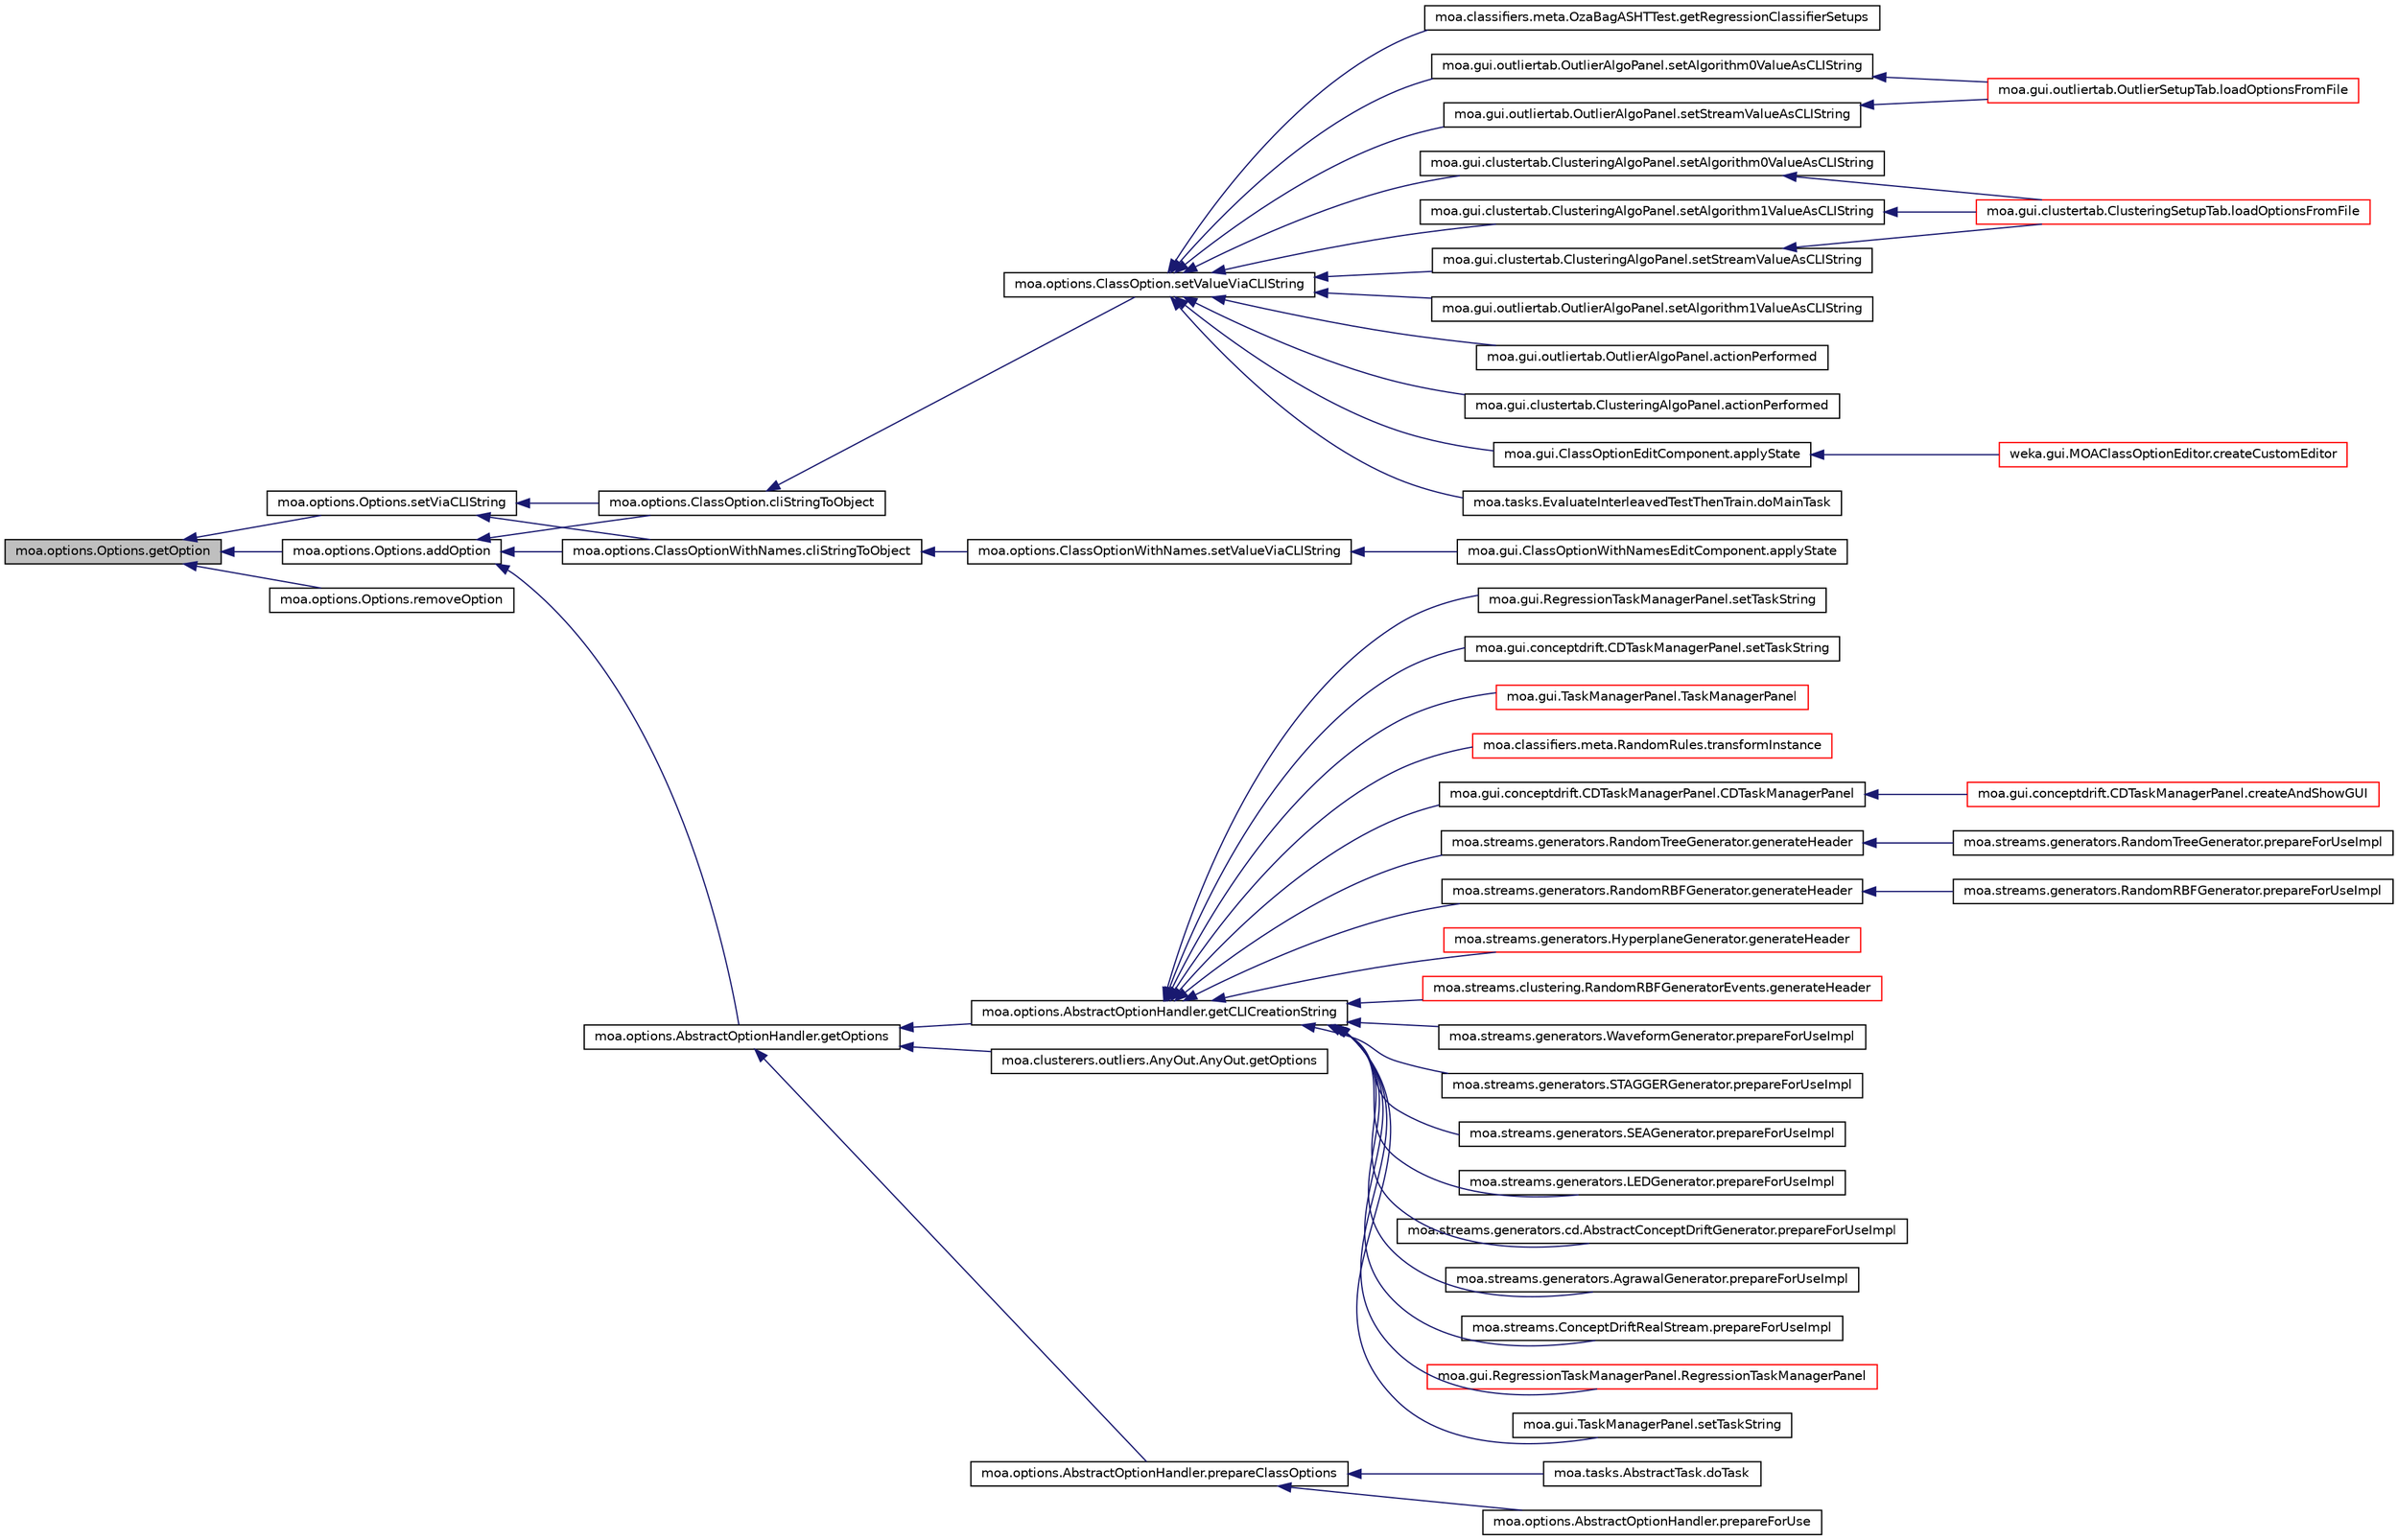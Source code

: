 digraph G
{
  edge [fontname="Helvetica",fontsize="10",labelfontname="Helvetica",labelfontsize="10"];
  node [fontname="Helvetica",fontsize="10",shape=record];
  rankdir=LR;
  Node1 [label="moa.options.Options.getOption",height=0.2,width=0.4,color="black", fillcolor="grey75", style="filled" fontcolor="black"];
  Node1 -> Node2 [dir=back,color="midnightblue",fontsize="10",style="solid",fontname="Helvetica"];
  Node2 [label="moa.options.Options.addOption",height=0.2,width=0.4,color="black", fillcolor="white", style="filled",URL="$classmoa_1_1options_1_1Options.html#a1886243eaecde00151eb2787c6501d6f"];
  Node2 -> Node3 [dir=back,color="midnightblue",fontsize="10",style="solid",fontname="Helvetica"];
  Node3 [label="moa.options.ClassOptionWithNames.cliStringToObject",height=0.2,width=0.4,color="black", fillcolor="white", style="filled",URL="$classmoa_1_1options_1_1ClassOptionWithNames.html#a3bcbce1a8af1466acd5f1c9935092cf3"];
  Node3 -> Node4 [dir=back,color="midnightblue",fontsize="10",style="solid",fontname="Helvetica"];
  Node4 [label="moa.options.ClassOptionWithNames.setValueViaCLIString",height=0.2,width=0.4,color="black", fillcolor="white", style="filled",URL="$classmoa_1_1options_1_1ClassOptionWithNames.html#a86c0d4dfbe223ffee8b9eb874bbbf7c1",tooltip="Sets value of this option via the Command Line Interface text."];
  Node4 -> Node5 [dir=back,color="midnightblue",fontsize="10",style="solid",fontname="Helvetica"];
  Node5 [label="moa.gui.ClassOptionWithNamesEditComponent.applyState",height=0.2,width=0.4,color="black", fillcolor="white", style="filled",URL="$classmoa_1_1gui_1_1ClassOptionWithNamesEditComponent.html#a5db2d287f329c56d44962990667f5410",tooltip="This method applies the state."];
  Node2 -> Node6 [dir=back,color="midnightblue",fontsize="10",style="solid",fontname="Helvetica"];
  Node6 [label="moa.options.ClassOption.cliStringToObject",height=0.2,width=0.4,color="black", fillcolor="white", style="filled",URL="$classmoa_1_1options_1_1ClassOption.html#a53dc498910eecec509406522b9058796"];
  Node6 -> Node7 [dir=back,color="midnightblue",fontsize="10",style="solid",fontname="Helvetica"];
  Node7 [label="moa.options.ClassOption.setValueViaCLIString",height=0.2,width=0.4,color="black", fillcolor="white", style="filled",URL="$classmoa_1_1options_1_1ClassOption.html#a4b6c97afce0094039ecdb5dc62ceff86",tooltip="Sets value of this option via the Command Line Interface text."];
  Node7 -> Node8 [dir=back,color="midnightblue",fontsize="10",style="solid",fontname="Helvetica"];
  Node8 [label="moa.gui.outliertab.OutlierAlgoPanel.actionPerformed",height=0.2,width=0.4,color="black", fillcolor="white", style="filled",URL="$classmoa_1_1gui_1_1outliertab_1_1OutlierAlgoPanel.html#a1de6e7cec7fbed63d898ee3f6555f41b"];
  Node7 -> Node9 [dir=back,color="midnightblue",fontsize="10",style="solid",fontname="Helvetica"];
  Node9 [label="moa.gui.clustertab.ClusteringAlgoPanel.actionPerformed",height=0.2,width=0.4,color="black", fillcolor="white", style="filled",URL="$classmoa_1_1gui_1_1clustertab_1_1ClusteringAlgoPanel.html#a9b96fbc9aab65ebfb9894554fa4e1ee0"];
  Node7 -> Node10 [dir=back,color="midnightblue",fontsize="10",style="solid",fontname="Helvetica"];
  Node10 [label="moa.gui.ClassOptionEditComponent.applyState",height=0.2,width=0.4,color="black", fillcolor="white", style="filled",URL="$classmoa_1_1gui_1_1ClassOptionEditComponent.html#a6ee516d6bc0c1bb10374a09a06357d56",tooltip="This method applies the state."];
  Node10 -> Node11 [dir=back,color="midnightblue",fontsize="10",style="solid",fontname="Helvetica"];
  Node11 [label="weka.gui.MOAClassOptionEditor.createCustomEditor",height=0.2,width=0.4,color="red", fillcolor="white", style="filled",URL="$classweka_1_1gui_1_1MOAClassOptionEditor.html#a8a04e27765e7289109223851472fd76b",tooltip="Creates the custom editor."];
  Node7 -> Node12 [dir=back,color="midnightblue",fontsize="10",style="solid",fontname="Helvetica"];
  Node12 [label="moa.tasks.EvaluateInterleavedTestThenTrain.doMainTask",height=0.2,width=0.4,color="black", fillcolor="white", style="filled",URL="$classmoa_1_1tasks_1_1EvaluateInterleavedTestThenTrain.html#a6b487518dd5bfdc97abe37263f725610",tooltip="This method performs this task."];
  Node7 -> Node13 [dir=back,color="midnightblue",fontsize="10",style="solid",fontname="Helvetica"];
  Node13 [label="moa.classifiers.meta.OzaBagASHTTest.getRegressionClassifierSetups",height=0.2,width=0.4,color="black", fillcolor="white", style="filled",URL="$classmoa_1_1classifiers_1_1meta_1_1OzaBagASHTTest.html#a1e082689c4776ded59ed90c6df7d4167",tooltip="Returns the classifier setups to use in the regression test."];
  Node7 -> Node14 [dir=back,color="midnightblue",fontsize="10",style="solid",fontname="Helvetica"];
  Node14 [label="moa.gui.outliertab.OutlierAlgoPanel.setAlgorithm0ValueAsCLIString",height=0.2,width=0.4,color="black", fillcolor="white", style="filled",URL="$classmoa_1_1gui_1_1outliertab_1_1OutlierAlgoPanel.html#a6d68933d2ae0c839785332094f4a93e2"];
  Node14 -> Node15 [dir=back,color="midnightblue",fontsize="10",style="solid",fontname="Helvetica"];
  Node15 [label="moa.gui.outliertab.OutlierSetupTab.loadOptionsFromFile",height=0.2,width=0.4,color="red", fillcolor="white", style="filled",URL="$classmoa_1_1gui_1_1outliertab_1_1OutlierSetupTab.html#ab744a49dfe1df8be6d598aaffa19028e"];
  Node7 -> Node16 [dir=back,color="midnightblue",fontsize="10",style="solid",fontname="Helvetica"];
  Node16 [label="moa.gui.clustertab.ClusteringAlgoPanel.setAlgorithm0ValueAsCLIString",height=0.2,width=0.4,color="black", fillcolor="white", style="filled",URL="$classmoa_1_1gui_1_1clustertab_1_1ClusteringAlgoPanel.html#aac9cbd074cc56ea10050aea5b42eacdd"];
  Node16 -> Node17 [dir=back,color="midnightblue",fontsize="10",style="solid",fontname="Helvetica"];
  Node17 [label="moa.gui.clustertab.ClusteringSetupTab.loadOptionsFromFile",height=0.2,width=0.4,color="red", fillcolor="white", style="filled",URL="$classmoa_1_1gui_1_1clustertab_1_1ClusteringSetupTab.html#a8c8336c23f48a5a776ec85752ad3541e"];
  Node7 -> Node18 [dir=back,color="midnightblue",fontsize="10",style="solid",fontname="Helvetica"];
  Node18 [label="moa.gui.outliertab.OutlierAlgoPanel.setAlgorithm1ValueAsCLIString",height=0.2,width=0.4,color="black", fillcolor="white", style="filled",URL="$classmoa_1_1gui_1_1outliertab_1_1OutlierAlgoPanel.html#a4dec209c4441a29f0ce6066e352af649"];
  Node7 -> Node19 [dir=back,color="midnightblue",fontsize="10",style="solid",fontname="Helvetica"];
  Node19 [label="moa.gui.clustertab.ClusteringAlgoPanel.setAlgorithm1ValueAsCLIString",height=0.2,width=0.4,color="black", fillcolor="white", style="filled",URL="$classmoa_1_1gui_1_1clustertab_1_1ClusteringAlgoPanel.html#a4d4a7f0bd1adc52b444e7f7db5956f23"];
  Node19 -> Node17 [dir=back,color="midnightblue",fontsize="10",style="solid",fontname="Helvetica"];
  Node7 -> Node20 [dir=back,color="midnightblue",fontsize="10",style="solid",fontname="Helvetica"];
  Node20 [label="moa.gui.outliertab.OutlierAlgoPanel.setStreamValueAsCLIString",height=0.2,width=0.4,color="black", fillcolor="white", style="filled",URL="$classmoa_1_1gui_1_1outliertab_1_1OutlierAlgoPanel.html#ac1ee5f3af5be0ed092b31021fa76271c"];
  Node20 -> Node15 [dir=back,color="midnightblue",fontsize="10",style="solid",fontname="Helvetica"];
  Node7 -> Node21 [dir=back,color="midnightblue",fontsize="10",style="solid",fontname="Helvetica"];
  Node21 [label="moa.gui.clustertab.ClusteringAlgoPanel.setStreamValueAsCLIString",height=0.2,width=0.4,color="black", fillcolor="white", style="filled",URL="$classmoa_1_1gui_1_1clustertab_1_1ClusteringAlgoPanel.html#a911d281bb71fd384951ae0a8c3eb02ed"];
  Node21 -> Node17 [dir=back,color="midnightblue",fontsize="10",style="solid",fontname="Helvetica"];
  Node2 -> Node22 [dir=back,color="midnightblue",fontsize="10",style="solid",fontname="Helvetica"];
  Node22 [label="moa.options.AbstractOptionHandler.getOptions",height=0.2,width=0.4,color="black", fillcolor="white", style="filled",URL="$classmoa_1_1options_1_1AbstractOptionHandler.html#a7ba82c22a57694b00d317d345f1fa317",tooltip="Gets the options of this object."];
  Node22 -> Node23 [dir=back,color="midnightblue",fontsize="10",style="solid",fontname="Helvetica"];
  Node23 [label="moa.options.AbstractOptionHandler.getCLICreationString",height=0.2,width=0.4,color="black", fillcolor="white", style="filled",URL="$classmoa_1_1options_1_1AbstractOptionHandler.html#aeaeb9c80ecb2664eff34245d98464890",tooltip="Gets the Command Line Interface text to create the object."];
  Node23 -> Node24 [dir=back,color="midnightblue",fontsize="10",style="solid",fontname="Helvetica"];
  Node24 [label="moa.gui.conceptdrift.CDTaskManagerPanel.CDTaskManagerPanel",height=0.2,width=0.4,color="black", fillcolor="white", style="filled",URL="$classmoa_1_1gui_1_1conceptdrift_1_1CDTaskManagerPanel.html#a04f4ae3de268d7b0ae19682dafc4d06d"];
  Node24 -> Node25 [dir=back,color="midnightblue",fontsize="10",style="solid",fontname="Helvetica"];
  Node25 [label="moa.gui.conceptdrift.CDTaskManagerPanel.createAndShowGUI",height=0.2,width=0.4,color="red", fillcolor="white", style="filled",URL="$classmoa_1_1gui_1_1conceptdrift_1_1CDTaskManagerPanel.html#a4304e684dc5c1b3753d2db5862be5ecf"];
  Node23 -> Node26 [dir=back,color="midnightblue",fontsize="10",style="solid",fontname="Helvetica"];
  Node26 [label="moa.streams.generators.RandomTreeGenerator.generateHeader",height=0.2,width=0.4,color="black", fillcolor="white", style="filled",URL="$classmoa_1_1streams_1_1generators_1_1RandomTreeGenerator.html#a66dffd83ba56ad61cad6a65478eae8ea"];
  Node26 -> Node27 [dir=back,color="midnightblue",fontsize="10",style="solid",fontname="Helvetica"];
  Node27 [label="moa.streams.generators.RandomTreeGenerator.prepareForUseImpl",height=0.2,width=0.4,color="black", fillcolor="white", style="filled",URL="$classmoa_1_1streams_1_1generators_1_1RandomTreeGenerator.html#ace86a98117d53942f96942b136854349",tooltip="This method describes the implementation of how to prepare this object for use."];
  Node23 -> Node28 [dir=back,color="midnightblue",fontsize="10",style="solid",fontname="Helvetica"];
  Node28 [label="moa.streams.generators.RandomRBFGenerator.generateHeader",height=0.2,width=0.4,color="black", fillcolor="white", style="filled",URL="$classmoa_1_1streams_1_1generators_1_1RandomRBFGenerator.html#af7daae460d9d51efd4c5dbec66aee18b"];
  Node28 -> Node29 [dir=back,color="midnightblue",fontsize="10",style="solid",fontname="Helvetica"];
  Node29 [label="moa.streams.generators.RandomRBFGenerator.prepareForUseImpl",height=0.2,width=0.4,color="black", fillcolor="white", style="filled",URL="$classmoa_1_1streams_1_1generators_1_1RandomRBFGenerator.html#a2173cb206ccf84401a7dd8d31256d5fd",tooltip="This method describes the implementation of how to prepare this object for use."];
  Node23 -> Node30 [dir=back,color="midnightblue",fontsize="10",style="solid",fontname="Helvetica"];
  Node30 [label="moa.streams.generators.HyperplaneGenerator.generateHeader",height=0.2,width=0.4,color="red", fillcolor="white", style="filled",URL="$classmoa_1_1streams_1_1generators_1_1HyperplaneGenerator.html#a66d86c9f9641ff5c92bccaa398c408a2"];
  Node23 -> Node31 [dir=back,color="midnightblue",fontsize="10",style="solid",fontname="Helvetica"];
  Node31 [label="moa.streams.clustering.RandomRBFGeneratorEvents.generateHeader",height=0.2,width=0.4,color="red", fillcolor="white", style="filled",URL="$classmoa_1_1streams_1_1clustering_1_1RandomRBFGeneratorEvents.html#a5f12d1770b44325e0292c23d5a12868e"];
  Node23 -> Node32 [dir=back,color="midnightblue",fontsize="10",style="solid",fontname="Helvetica"];
  Node32 [label="moa.streams.generators.WaveformGenerator.prepareForUseImpl",height=0.2,width=0.4,color="black", fillcolor="white", style="filled",URL="$classmoa_1_1streams_1_1generators_1_1WaveformGenerator.html#ad02fd588707df9fe6f7261b973150c8a",tooltip="This method describes the implementation of how to prepare this object for use."];
  Node23 -> Node33 [dir=back,color="midnightblue",fontsize="10",style="solid",fontname="Helvetica"];
  Node33 [label="moa.streams.generators.STAGGERGenerator.prepareForUseImpl",height=0.2,width=0.4,color="black", fillcolor="white", style="filled",URL="$classmoa_1_1streams_1_1generators_1_1STAGGERGenerator.html#acac3c0d89bb43020092758bf8905c149",tooltip="This method describes the implementation of how to prepare this object for use."];
  Node23 -> Node34 [dir=back,color="midnightblue",fontsize="10",style="solid",fontname="Helvetica"];
  Node34 [label="moa.streams.generators.SEAGenerator.prepareForUseImpl",height=0.2,width=0.4,color="black", fillcolor="white", style="filled",URL="$classmoa_1_1streams_1_1generators_1_1SEAGenerator.html#a82056787549a1c8f2c8864b21ada42ca",tooltip="This method describes the implementation of how to prepare this object for use."];
  Node23 -> Node35 [dir=back,color="midnightblue",fontsize="10",style="solid",fontname="Helvetica"];
  Node35 [label="moa.streams.generators.LEDGenerator.prepareForUseImpl",height=0.2,width=0.4,color="black", fillcolor="white", style="filled",URL="$classmoa_1_1streams_1_1generators_1_1LEDGenerator.html#ad67d5071b379d3a19bf2c47fd23a00ce",tooltip="This method describes the implementation of how to prepare this object for use."];
  Node23 -> Node36 [dir=back,color="midnightblue",fontsize="10",style="solid",fontname="Helvetica"];
  Node36 [label="moa.streams.generators.cd.AbstractConceptDriftGenerator.prepareForUseImpl",height=0.2,width=0.4,color="black", fillcolor="white", style="filled",URL="$classmoa_1_1streams_1_1generators_1_1cd_1_1AbstractConceptDriftGenerator.html#aad9b28c909c8fff58ca191e3cfbd1b76",tooltip="This method describes the implementation of how to prepare this object for use."];
  Node23 -> Node37 [dir=back,color="midnightblue",fontsize="10",style="solid",fontname="Helvetica"];
  Node37 [label="moa.streams.generators.AgrawalGenerator.prepareForUseImpl",height=0.2,width=0.4,color="black", fillcolor="white", style="filled",URL="$classmoa_1_1streams_1_1generators_1_1AgrawalGenerator.html#a4b195ce1187260d0cf25591c2fb4aebe",tooltip="This method describes the implementation of how to prepare this object for use."];
  Node23 -> Node38 [dir=back,color="midnightblue",fontsize="10",style="solid",fontname="Helvetica"];
  Node38 [label="moa.streams.ConceptDriftRealStream.prepareForUseImpl",height=0.2,width=0.4,color="black", fillcolor="white", style="filled",URL="$classmoa_1_1streams_1_1ConceptDriftRealStream.html#a52f614f44e7faf104bd770cd04426188",tooltip="This method describes the implementation of how to prepare this object for use."];
  Node23 -> Node39 [dir=back,color="midnightblue",fontsize="10",style="solid",fontname="Helvetica"];
  Node39 [label="moa.gui.RegressionTaskManagerPanel.RegressionTaskManagerPanel",height=0.2,width=0.4,color="red", fillcolor="white", style="filled",URL="$classmoa_1_1gui_1_1RegressionTaskManagerPanel.html#adbcef9767e5e801a40b4192dd07f6d31"];
  Node23 -> Node40 [dir=back,color="midnightblue",fontsize="10",style="solid",fontname="Helvetica"];
  Node40 [label="moa.gui.TaskManagerPanel.setTaskString",height=0.2,width=0.4,color="black", fillcolor="white", style="filled",URL="$classmoa_1_1gui_1_1TaskManagerPanel.html#a3a1a23fe5a5ffdd001046bd7c5e405b8"];
  Node23 -> Node41 [dir=back,color="midnightblue",fontsize="10",style="solid",fontname="Helvetica"];
  Node41 [label="moa.gui.RegressionTaskManagerPanel.setTaskString",height=0.2,width=0.4,color="black", fillcolor="white", style="filled",URL="$classmoa_1_1gui_1_1RegressionTaskManagerPanel.html#a674fb265c552fd8a6be15a631b8cf0b9"];
  Node23 -> Node42 [dir=back,color="midnightblue",fontsize="10",style="solid",fontname="Helvetica"];
  Node42 [label="moa.gui.conceptdrift.CDTaskManagerPanel.setTaskString",height=0.2,width=0.4,color="black", fillcolor="white", style="filled",URL="$classmoa_1_1gui_1_1conceptdrift_1_1CDTaskManagerPanel.html#a1a7e26608ba57d926eae4be0d0b2ab5c"];
  Node23 -> Node43 [dir=back,color="midnightblue",fontsize="10",style="solid",fontname="Helvetica"];
  Node43 [label="moa.gui.TaskManagerPanel.TaskManagerPanel",height=0.2,width=0.4,color="red", fillcolor="white", style="filled",URL="$classmoa_1_1gui_1_1TaskManagerPanel.html#ab57b5ee93e92e814d9e0f67a3f4e084f"];
  Node23 -> Node44 [dir=back,color="midnightblue",fontsize="10",style="solid",fontname="Helvetica"];
  Node44 [label="moa.classifiers.meta.RandomRules.transformInstance",height=0.2,width=0.4,color="red", fillcolor="white", style="filled",URL="$classmoa_1_1classifiers_1_1meta_1_1RandomRules.html#a1a287436b022419bb0f287ecc45d61c1"];
  Node22 -> Node45 [dir=back,color="midnightblue",fontsize="10",style="solid",fontname="Helvetica"];
  Node45 [label="moa.clusterers.outliers.AnyOut.AnyOut.getOptions",height=0.2,width=0.4,color="black", fillcolor="white", style="filled",URL="$classmoa_1_1clusterers_1_1outliers_1_1AnyOut_1_1AnyOut.html#a359c844d9ea02b0e69cfe9a9f8304656",tooltip="Gets the options of this object."];
  Node22 -> Node46 [dir=back,color="midnightblue",fontsize="10",style="solid",fontname="Helvetica"];
  Node46 [label="moa.options.AbstractOptionHandler.prepareClassOptions",height=0.2,width=0.4,color="black", fillcolor="white", style="filled",URL="$classmoa_1_1options_1_1AbstractOptionHandler.html#aeef2b0d69dd104c0f94f5402acee9dfa",tooltip="Prepares the options of this class."];
  Node46 -> Node47 [dir=back,color="midnightblue",fontsize="10",style="solid",fontname="Helvetica"];
  Node47 [label="moa.tasks.AbstractTask.doTask",height=0.2,width=0.4,color="black", fillcolor="white", style="filled",URL="$classmoa_1_1tasks_1_1AbstractTask.html#aaffeb304f0009dcd5e3c1f0df3b3b533",tooltip="This method performs this task."];
  Node46 -> Node48 [dir=back,color="midnightblue",fontsize="10",style="solid",fontname="Helvetica"];
  Node48 [label="moa.options.AbstractOptionHandler.prepareForUse",height=0.2,width=0.4,color="black", fillcolor="white", style="filled",URL="$classmoa_1_1options_1_1AbstractOptionHandler.html#ad29bc9f3a12d78324a56c80dac4784ae",tooltip="This method prepares this object for use."];
  Node1 -> Node49 [dir=back,color="midnightblue",fontsize="10",style="solid",fontname="Helvetica"];
  Node49 [label="moa.options.Options.removeOption",height=0.2,width=0.4,color="black", fillcolor="white", style="filled",URL="$classmoa_1_1options_1_1Options.html#a19622c7ef8780245ed140eb3704ba286"];
  Node1 -> Node50 [dir=back,color="midnightblue",fontsize="10",style="solid",fontname="Helvetica"];
  Node50 [label="moa.options.Options.setViaCLIString",height=0.2,width=0.4,color="black", fillcolor="white", style="filled",URL="$classmoa_1_1options_1_1Options.html#a6fb4bce4cd3933247ad37a471cefdd47"];
  Node50 -> Node3 [dir=back,color="midnightblue",fontsize="10",style="solid",fontname="Helvetica"];
  Node50 -> Node6 [dir=back,color="midnightblue",fontsize="10",style="solid",fontname="Helvetica"];
}
